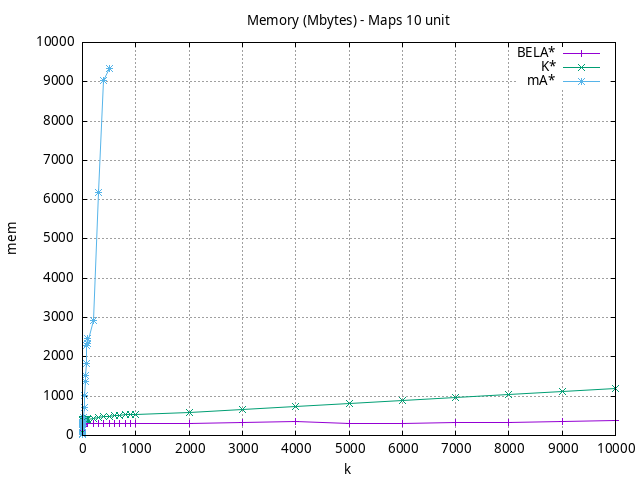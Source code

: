 #!/usr/bin/gnuplot
# -*- coding: utf-8 -*-
#
# results/maps/unit/10/random512-10.heuristic.unit.mem.gnuplot
#
# Started on 04/07/2024 22:02:48
# Author: Carlos Linares López
set grid
set xlabel "k"
set ylabel "mem"

set title "Memory (Mbytes) - Maps 10 unit"

set terminal png enhanced font "Ariel,10"
set output 'random512-10.heuristic.unit.mem.png'

plot "-" title "BELA*"      with linesp, "-" title "K*"      with linesp, "-" title "mA*"      with linesp

	1 42.36
	2 136.04
	3 206.66
	4 238.26
	5 245.08
	6 250.0
	7 250.0
	8 250.0
	9 256.84
	10 289.08
	20 294.0
	30 294.0
	40 294.0
	50 294.0
	60 294.0
	70 294.0
	80 294.0
	90 294.0
	100 294.0
	200 294.0
	300 294.0
	400 294.0
	500 294.0
	600 294.0
	700 294.0
	800 294.0
	900 294.0
	1000 294.0
	2000 298.5
	3000 327.28
	4000 357.47
	5000 315.84
	6000 309.06
	7000 325.76
	8000 342.06
	9000 359.24
	10000 377.06
end
	1 118.3
	2 371.84
	3 375.69
	4 379.9
	5 381.45
	6 382.9
	7 390.16
	8 393.26
	9 395.0
	10 395.0
	20 397.1
	30 400.0
	40 400.45
	50 408.0
	60 411.0
	70 412.2
	80 415.26
	90 419.94
	100 419.62
	200 437.57
	300 459.09
	400 480.85
	500 494.7
	600 503.93
	700 512.93
	800 521.93
	900 530.93
	1000 532.29
	2000 595.55
	3000 669.61
	4000 743.52
	5000 812.02
	6000 884.39
	7000 960.09
	8000 1040.46
	9000 1125.55
	10000 1199.66
end
	1 22.45
	2 56.51
	3 162.11
	4 200.18
	5 227.26
	6 278.68
	7 303.96
	8 325.96
	9 339.67
	10 329.05
	20 449.69
	30 710.82
	40 1025.66
	50 1368.48
	60 1528.88
	70 1836.58
	80 2278.44
	90 2463.3
	100 2350.12
	200 2921.48
	300 6191.86
	400 9026.15
	500 9328.2
end

